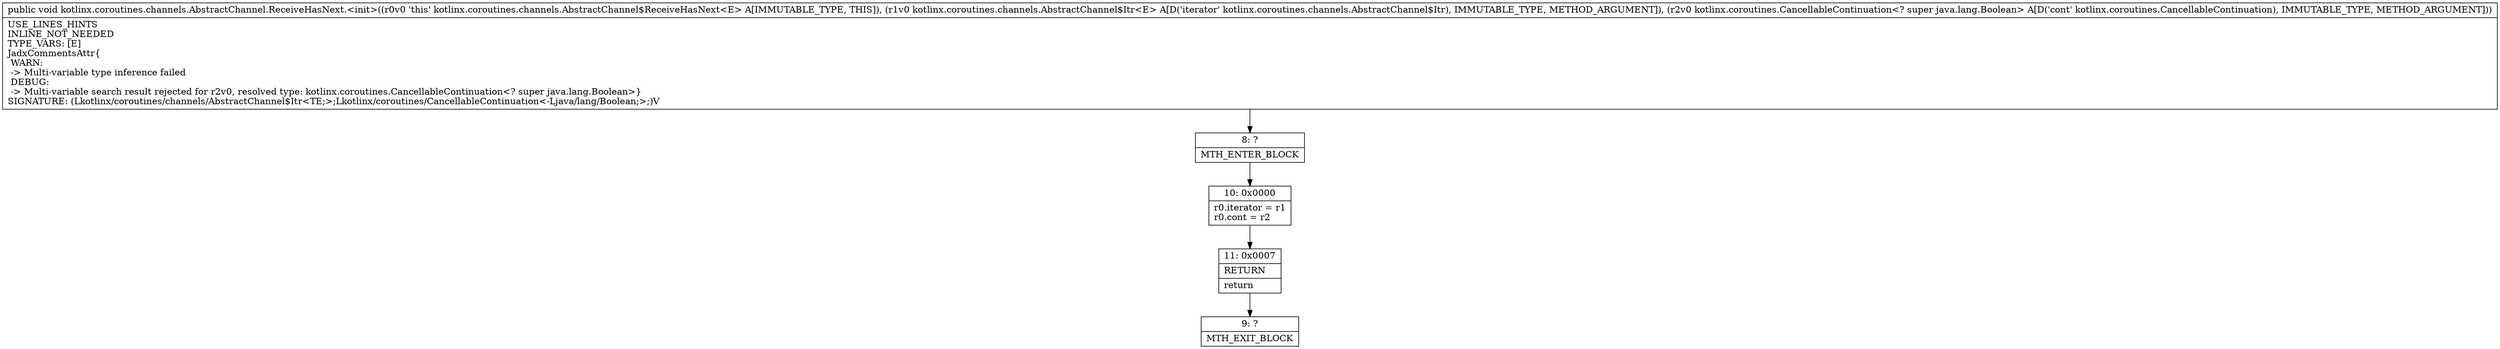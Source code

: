 digraph "CFG forkotlinx.coroutines.channels.AbstractChannel.ReceiveHasNext.\<init\>(Lkotlinx\/coroutines\/channels\/AbstractChannel$Itr;Lkotlinx\/coroutines\/CancellableContinuation;)V" {
Node_8 [shape=record,label="{8\:\ ?|MTH_ENTER_BLOCK\l}"];
Node_10 [shape=record,label="{10\:\ 0x0000|r0.iterator = r1\lr0.cont = r2\l}"];
Node_11 [shape=record,label="{11\:\ 0x0007|RETURN\l|return\l}"];
Node_9 [shape=record,label="{9\:\ ?|MTH_EXIT_BLOCK\l}"];
MethodNode[shape=record,label="{public void kotlinx.coroutines.channels.AbstractChannel.ReceiveHasNext.\<init\>((r0v0 'this' kotlinx.coroutines.channels.AbstractChannel$ReceiveHasNext\<E\> A[IMMUTABLE_TYPE, THIS]), (r1v0 kotlinx.coroutines.channels.AbstractChannel$Itr\<E\> A[D('iterator' kotlinx.coroutines.channels.AbstractChannel$Itr), IMMUTABLE_TYPE, METHOD_ARGUMENT]), (r2v0 kotlinx.coroutines.CancellableContinuation\<? super java.lang.Boolean\> A[D('cont' kotlinx.coroutines.CancellableContinuation), IMMUTABLE_TYPE, METHOD_ARGUMENT]))  | USE_LINES_HINTS\lINLINE_NOT_NEEDED\lTYPE_VARS: [E]\lJadxCommentsAttr\{\l WARN: \l \-\> Multi\-variable type inference failed\l DEBUG: \l \-\> Multi\-variable search result rejected for r2v0, resolved type: kotlinx.coroutines.CancellableContinuation\<? super java.lang.Boolean\>\}\lSIGNATURE: (Lkotlinx\/coroutines\/channels\/AbstractChannel$Itr\<TE;\>;Lkotlinx\/coroutines\/CancellableContinuation\<\-Ljava\/lang\/Boolean;\>;)V\l}"];
MethodNode -> Node_8;Node_8 -> Node_10;
Node_10 -> Node_11;
Node_11 -> Node_9;
}

